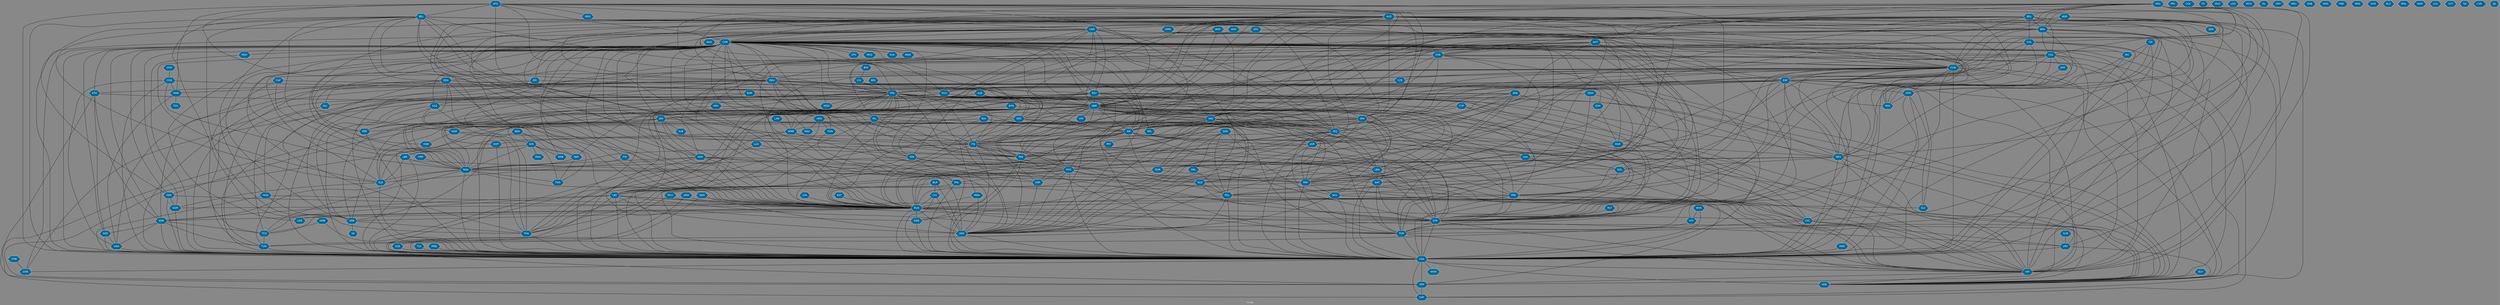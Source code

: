 // Countries together in item graph
graph {
	graph [bgcolor="#888888" fontcolor=white fontsize=12 label="Graph" outputorder=edgesfirst overlap=prism]
	node [color=white fillcolor="#006699" fontcolor=white fontname=Helvetica shape=hexagon style=filled]
	edge [arrowhead=open color=black fontcolor=white fontname=Courier fontsize=12]
		CAN [label=CAN]
		DEU [label=DEU]
		TZA [label=TZA]
		AUS [label=AUS]
		IRN [label=IRN]
		EGY [label=EGY]
		BRA [label=BRA]
		ISR [label=ISR]
		PSE [label=PSE]
		USA [label=USA]
		KOR [label=KOR]
		PRK [label=PRK]
		AFG [label=AFG]
		FRA [label=FRA]
		LBY [label=LBY]
		JPN [label=JPN]
		IRQ [label=IRQ]
		MEX [label=MEX]
		CHN [label=CHN]
		MLI [label=MLI]
		THA [label=THA]
		GRC [label=GRC]
		BEL [label=BEL]
		IDN [label=IDN]
		SYR [label=SYR]
		PHL [label=PHL]
		VEN [label=VEN]
		GBR [label=GBR]
		IND [label=IND]
		RUS [label=RUS]
		SWE [label=SWE]
		CMR [label=CMR]
		ECU [label=ECU]
		MYS [label=MYS]
		TUN [label=TUN]
		PAK [label=PAK]
		HTI [label=HTI]
		ARE [label=ARE]
		LBR [label=LBR]
		KAZ [label=KAZ]
		CUB [label=CUB]
		CZE [label=CZE]
		GMB [label=GMB]
		MAC [label=MAC]
		SLE [label=SLE]
		UKR [label=UKR]
		VAT [label=VAT]
		CPV [label=CPV]
		YEM [label=YEM]
		COL [label=COL]
		URY [label=URY]
		BOL [label=BOL]
		NZL [label=NZL]
		TUR [label=TUR]
		ITA [label=ITA]
		PRY [label=PRY]
		ESP [label=ESP]
		SOM [label=SOM]
		SRB [label=SRB]
		ARG [label=ARG]
		HRV [label=HRV]
		NPL [label=NPL]
		HKG [label=HKG]
		COD [label=COD]
		NGA [label=NGA]
		MMR [label=MMR]
		POL [label=POL]
		SDN [label=SDN]
		AZE [label=AZE]
		KEN [label=KEN]
		GRL [label=GRL]
		DNK [label=DNK]
		COG [label=COG]
		QAT [label=QAT]
		ZWE [label=ZWE]
		LKA [label=LKA]
		JOR [label=JOR]
		TWN [label=TWN]
		CHL [label=CHL]
		AUT [label=AUT]
		SAU [label=SAU]
		ZAF [label=ZAF]
		ROU [label=ROU]
		NER [label=NER]
		LBN [label=LBN]
		"CCK " [label="CCK "]
		GIN [label=GIN]
		ZMB [label=ZMB]
		PER [label=PER]
		WSM [label=WSM]
		SGP [label=SGP]
		IRL [label=IRL]
		NOR [label=NOR]
		FJI [label=FJI]
		MDA [label=MDA]
		NIC [label=NIC]
		ALB [label=ALB]
		DZA [label=DZA]
		BHR [label=BHR]
		CAF [label=CAF]
		MOZ [label=MOZ]
		NLD [label=NLD]
		KHM [label=KHM]
		PAN [label=PAN]
		HUN [label=HUN]
		GTM [label=GTM]
		GEO [label=GEO]
		MUS [label=MUS]
		UGA [label=UGA]
		PRT [label=PRT]
		CHE [label=CHE]
		BGD [label=BGD]
		SSD [label=SSD]
		EST [label=EST]
		LSO [label=LSO]
		UZB [label=UZB]
		MAR [label=MAR]
		CRI [label=CRI]
		LTU [label=LTU]
		BLR [label=BLR]
		CIV [label=CIV]
		FIN [label=FIN]
		MCO [label=MCO]
		HND [label=HND]
		KWT [label=KWT]
		BIH [label=BIH]
		BHS [label=BHS]
		SYC [label=SYC]
		ISL [label=ISL]
		ERI [label=ERI]
		GHA [label=GHA]
		MLT [label=MLT]
		ETH [label=ETH]
		MRT [label=MRT]
		BGR [label=BGR]
		SLV [label=SLV]
		MDV [label=MDV]
		VNM [label=VNM]
		ESH [label=ESH]
		MDG [label=MDG]
		CYP [label=CYP]
		GUY [label=GUY]
		LUX [label=LUX]
		GRD [label=GRD]
		BEN [label=BEN]
		TGO [label=TGO]
		SEN [label=SEN]
		DOM [label=DOM]
		TCD [label=TCD]
		TLS [label=TLS]
		JAM [label=JAM]
		NRU [label=NRU]
		RWA [label=RWA]
		ARM [label=ARM]
		XK [label=XK]
		SUR [label=SUR]
		OMN [label=OMN]
		BFA [label=BFA]
		GAB [label=GAB]
		BDI [label=BDI]
		MNE [label=MNE]
		DMA [label=DMA]
		LAO [label=LAO]
		MWI [label=MWI]
		MKD [label=MKD]
		AGO [label=AGO]
		SLB [label=SLB]
		GNQ [label=GNQ]
		SVN [label=SVN]
		VIR [label=VIR]
		LVA [label=LVA]
		BLZ [label=BLZ]
		MHL [label=MHL]
		NAM [label=NAM]
		GNB [label=GNB]
		LCA [label=LCA]
		SVK [label=SVK]
		VUT [label=VUT]
		ATG [label=ATG]
		TJK [label=TJK]
		BTN [label=BTN]
		"CXR " [label="CXR "]
		MNG [label=MNG]
		DJI [label=DJI]
			PRK -- SYR [weight=2]
			UGA -- USA [weight=5]
			COL -- ECU [weight=1]
			IDN -- MYS [weight=4]
			BEL -- RWA [weight=1]
			AUT -- MEX [weight=3]
			USA -- VAT [weight=45]
			CHN -- NPL [weight=9]
			FRA -- IRN [weight=1]
			CAF -- FRA [weight=1]
			CHN -- SRB [weight=16]
			CHN -- IRQ [weight=1]
			THA -- USA [weight=6]
			CUB -- HTI [weight=1]
			CAN -- GBR [weight=3]
			CHN -- SVK [weight=1]
			PRK -- SOM [weight=2]
			AGO -- TUR [weight=2]
			CHN -- MMR [weight=4]
			ARG -- USA [weight=1]
			CHL -- NIC [weight=2]
			CHN -- FIN [weight=1]
			AUS -- FRA [weight=2]
			MEX -- NZL [weight=1]
			CHN -- ZWE [weight=2]
			AUS -- JPN [weight=4]
			HKG -- TWN [weight=1]
			ALB -- GRC [weight=2]
			CHN -- PRK [weight=42]
			LBY -- USA [weight=9]
			COG -- RWA [weight=2]
			BGD -- GBR [weight=4]
			BEL -- PSE [weight=7]
			CUB -- DEU [weight=1]
			GBR -- VIR [weight=1]
			USA -- YEM [weight=81]
			ARG -- URY [weight=2]
			AUS -- PAK [weight=6]
			COG -- NGA [weight=2]
			RUS -- SDN [weight=2]
			CHN -- SDN [weight=4]
			CHE -- NLD [weight=1]
			ITA -- NGA [weight=1]
			ROU -- USA [weight=3]
			CHL -- PSE [weight=1]
			KOR -- PRK [weight=23]
			ISR -- ITA [weight=4]
			NGA -- USA [weight=11]
			BEL -- KEN [weight=3]
			KOR -- USA [weight=6]
			CAN -- VAT [weight=6]
			AFG -- CAN [weight=3]
			EGY -- PSE [weight=13]
			NGA -- TGO [weight=1]
			GBR -- VAT [weight=4]
			DOM -- GBR [weight=1]
			BOL -- SEN [weight=1]
			CHN -- IDN [weight=7]
			FRA -- SWE [weight=3]
			FRA -- LBY [weight=1]
			HUN -- USA [weight=3]
			CHN -- IND [weight=14]
			LKA -- MYS [weight=1]
			DEU -- IRQ [weight=9]
			CHE -- PSE [weight=4]
			ISR -- THA [weight=4]
			KOR -- VAT [weight=1]
			NLD -- UKR [weight=4]
			BRA -- GTM [weight=1]
			CAN -- CHN [weight=23]
			JPN -- RUS [weight=1]
			GBR -- IND [weight=7]
			ARE -- JOR [weight=4]
			DNK -- RUS [weight=1]
			GBR -- ZAF [weight=9]
			MMR -- MYS [weight=4]
			LBN -- SYR [weight=32]
			AZE -- USA [weight=2]
			RUS -- SRB [weight=2]
			BGD -- IND [weight=6]
			CHN -- FRA [weight=8]
			CUB -- VAT [weight=53]
			ALB -- ITA [weight=2]
			IDN -- NGA [weight=1]
			AUS -- SLE [weight=1]
			BRA -- IRL [weight=2]
			LKA -- VAT [weight=4]
			AUS -- KOR [weight=1]
			BOL -- VAT [weight=8]
			ARE -- LBY [weight=1]
			KEN -- USA [weight=2]
			CHL -- VAT [weight=6]
			CRI -- PAN [weight=1]
			CHL -- MEX [weight=1]
			CHN -- NIC [weight=10]
			AUS -- GBR [weight=8]
			IRN -- VAT [weight=1]
			IRN -- RUS [weight=16]
			USA -- ZAF [weight=13]
			CAN -- IDN [weight=2]
			CHN -- IRL [weight=4]
			IRL -- SLE [weight=1]
			BOL -- CHN [weight=5]
			CHN -- GNB [weight=1]
			DNK -- SAU [weight=10]
			SWE -- USA [weight=2]
			IRL -- NLD [weight=1]
			CHN -- ITA [weight=1]
			ARG -- ITA [weight=3]
			ITA -- POL [weight=2]
			FRA -- SYR [weight=19]
			MEX -- USA [weight=12]
			DEU -- PSE [weight=1]
			CHN -- MNG [weight=1]
			CAN -- CUB [weight=14]
			PSE -- TUR [weight=2]
			CAN -- FRA [weight=2]
			SOM -- USA [weight=11]
			LBR -- NLD [weight=1]
			CUB -- CZE [weight=2]
			FRA -- RUS [weight=63]
			GTM -- PAN [weight=1]
			IND -- SYC [weight=1]
			AUT -- UKR [weight=2]
			EGY -- IRQ [weight=2]
			POL -- RUS [weight=7]
			MEX -- VAT [weight=6]
			RUS -- SYC [weight=2]
			GBR -- USA [weight=41]
			GIN -- TGO [weight=1]
			ITA -- LBY [weight=1]
			GIN -- LBR [weight=3]
			GBR -- PRK [weight=2]
			EGY -- SYR [weight=2]
			PRK -- SYC [weight=2]
			AUT -- KAZ [weight=1]
			AUS -- UKR [weight=3]
			SYR -- USA [weight=21]
			LAO -- MMR [weight=1]
			ISR -- JOR [weight=7]
			IDN -- VAT [weight=1]
			AUS -- PRK [weight=1]
			CUB -- FRA [weight=6]
			BEL -- SRB [weight=1]
			IRN -- PRK [weight=2]
			DEU -- ECU [weight=4]
			ISR -- SYR [weight=46]
			CHN -- NLD [weight=1]
			COG -- USA [weight=1]
			HUN -- SRB [weight=2]
			IRQ -- USA [weight=30]
			CHN -- IRN [weight=5]
			CHE -- VAT [weight=7]
			HKG -- MAC [weight=2]
			FRA -- IRQ [weight=3]
			SUR -- URY [weight=1]
			BRA -- COL [weight=1]
			ARG -- GBR [weight=3]
			DOM -- VAT [weight=2]
			IRL -- USA [weight=1]
			KOR -- NGA [weight=1]
			RWA -- UGA [weight=1]
			KHM -- VNM [weight=1]
			ESP -- JOR [weight=1]
			ZMB -- ZWE [weight=2]
			AUS -- RUS [weight=1]
			MMR -- THA [weight=10]
			KAZ -- SRB [weight=2]
			MLI -- TUN [weight=1]
			AUT -- USA [weight=1]
			BOL -- PSE [weight=3]
			MDA -- UKR [weight=1]
			COL -- USA [weight=3]
			AUT -- GBR [weight=5]
			JOR -- USA [weight=5]
			PRK -- RUS [weight=24]
			KOR -- SLE [weight=1]
			BHR -- USA [weight=2]
			EGY -- TUR [weight=3]
			IRL -- ISR [weight=1]
			IND -- NPL [weight=2]
			DEU -- HUN [weight=2]
			AUS -- MYS [weight=1]
			ALB -- GBR [weight=1]
			COL -- MEX [weight=4]
			CUB -- MEX [weight=3]
			GTM -- HND [weight=1]
			CUB -- PAN [weight=4]
			PHL -- THA [weight=3]
			BEN -- GIN [weight=1]
			DEU -- MEX [weight=3]
			MEX -- VEN [weight=3]
			BRA -- VAT [weight=2]
			CAN -- USA [weight=8]
			NGA -- QAT [weight=1]
			URY -- USA [weight=63]
			AUT -- SAU [weight=3]
			JPN -- PER [weight=1]
			CHN -- TUR [weight=8]
			ISR -- PSE [weight=340]
			SLE -- USA [weight=1]
			SDN -- TCD [weight=1]
			PAK -- VAT [weight=5]
			KWT -- USA [weight=1]
			FRA -- IND [weight=3]
			ERI -- ETH [weight=2]
			AFG -- FRA [weight=23]
			CHL -- CUB [weight=1]
			CAN -- RUS [weight=3]
			CAN -- DEU [weight=1]
			SAU -- SYR [weight=1]
			GIN -- NGA [weight=1]
			CHE -- PHL [weight=9]
			CHN -- DEU [weight=2]
			BOL -- NOR [weight=1]
			HRV -- SRB [weight=1]
			SYC -- USA [weight=1]
			EST -- RUS [weight=4]
			CHE -- CUB [weight=4]
			AUS -- SGP [weight=2]
			CAN -- SYR [weight=7]
			SSD -- UGA [weight=2]
			AFG -- ESP [weight=2]
			BIH -- IRQ [weight=2]
			ITA -- UKR [weight=4]
			CUB -- KOR [weight=4]
			BOL -- CUB [weight=12]
			ERI -- GBR [weight=1]
			TUR -- USA [weight=7]
			FRA -- MLI [weight=22]
			LBY -- TUR [weight=3]
			BEL -- BRA [weight=1]
			CUB -- IRN [weight=7]
			BEL -- IRN [weight=1]
			EGY -- MAR [weight=3]
			ISR -- LBN [weight=14]
			CUB -- RUS [weight=5]
			CHL -- PER [weight=1]
			JPN -- SLB [weight=2]
			BEL -- USA [weight=6]
			PSE -- SYC [weight=1]
			COL -- CUB [weight=14]
			EGY -- QAT [weight=14]
			MAR -- NLD [weight=1]
			CHN -- MOZ [weight=2]
			AUS -- USA [weight=7]
			CYP -- SYR [weight=1]
			BDI -- FRA [weight=1]
			LBY -- UKR [weight=1]
			EGY -- ISR [weight=1]
			CAF -- TCD [weight=1]
			MMR -- NZL [weight=2]
			HRV -- IRN [weight=2]
			CHN -- SOM [weight=1]
			GBR -- HKG [weight=21]
			GUY -- VEN [weight=1]
			EGY -- NLD [weight=1]
			DEU -- RWA [weight=1]
			JPN -- PRK [weight=10]
			BLR -- UKR [weight=19]
			GBR -- SLE [weight=6]
			DZA -- TCD [weight=1]
			CHL -- FRA [weight=1]
			CHN -- JPN [weight=28]
			LKA -- NZL [weight=10]
			IRQ -- SYR [weight=59]
			SRB -- THA [weight=2]
			ISR -- USA [weight=31]
			DEU -- GRC [weight=10]
			GIN -- SLE [weight=12]
			COL -- PSE [weight=1]
			GBR -- RUS [weight=15]
			KEN -- SOM [weight=30]
			MYS -- UKR [weight=3]
			FRA -- MDG [weight=2]
			BOL -- MEX [weight=6]
			AUS -- IDN [weight=2]
			BLR -- LTU [weight=1]
			POL -- USA [weight=23]
			IND -- UKR [weight=3]
			BOL -- USA [weight=6]
			ISR -- PAK [weight=1]
			GBR -- SYR [weight=13]
			HKG -- IDN [weight=2]
			USA -- VEN [weight=60]
			MNE -- USA [weight=1]
			CUB -- ITA [weight=1]
			CAN -- GHA [weight=1]
			BGR -- RUS [weight=3]
			CHN -- THA [weight=26]
			HND -- USA [weight=2]
			IND -- PAK [weight=36]
			AUS -- DEU [weight=1]
			GBR -- NGA [weight=1]
			CHN -- KEN [weight=17]
			IND -- LKA [weight=1]
			IRL -- PSE [weight=10]
			GMB -- USA [weight=4]
			GBR -- ITA [weight=4]
			CHN -- ESP [weight=3]
			AUS -- OMN [weight=1]
			BRA -- ITA [weight=2]
			ARE -- IRQ [weight=1]
			AFG -- IRN [weight=6]
			TLS -- USA [weight=1]
			BOL -- ISR [weight=2]
			DZA -- ESH [weight=1]
			ARG -- CHL [weight=2]
			NLD -- SYR [weight=4]
			CHN -- SGP [weight=2]
			VAT -- VEN [weight=2]
			AFG -- BEL [weight=1]
			ESP -- GTM [weight=1]
			CUB -- PRK [weight=6]
			BTN -- IND [weight=1]
			BEN -- NGA [weight=1]
			AGO -- CHN [weight=3]
			CHN -- SSD [weight=4]
			DNK -- POL [weight=9]
			SSD -- USA [weight=1]
			POL -- UKR [weight=3]
			CAN -- IRQ [weight=1]
			CHN -- MYS [weight=3]
			SYR -- UKR [weight=1]
			QAT -- TUR [weight=1]
			JOR -- PAK [weight=2]
			AFG -- AUS [weight=1]
			IRN -- SAU [weight=1]
			FRA -- NGA [weight=9]
			BOL -- COL [weight=5]
			KEN -- RUS [weight=1]
			CUB -- SYC [weight=2]
			DZA -- RUS [weight=1]
			IRQ -- LBY [weight=3]
			DEU -- NGA [weight=1]
			FRA -- MYS [weight=1]
			ECU -- MEX [weight=3]
			NGA -- TCD [weight=4]
			JOR -- PSE [weight=7]
			SDN -- USA [weight=2]
			ISR -- RUS [weight=3]
			AUS -- IRN [weight=23]
			DEU -- VEN [weight=1]
			MEX -- NOR [weight=4]
			GBR -- GRC [weight=10]
			RUS -- VEN [weight=1]
			CRI -- USA [weight=2]
			CAN -- ISR [weight=4]
			AUS -- POL [weight=1]
			AFG -- ITA [weight=1]
			EGY -- NGA [weight=3]
			FRA -- PER [weight=1]
			ESP -- LBY [weight=1]
			PRT -- PSE [weight=6]
			NER -- NGA [weight=2]
			CHN -- PAK [weight=3]
			LBN -- USA [weight=2]
			IRL -- RUS [weight=1]
			SYR -- URY [weight=1]
			ECU -- VEN [weight=3]
			BFA -- CIV [weight=3]
			FRA -- VAT [weight=2]
			DOM -- POL [weight=1]
			CUB -- GTM [weight=1]
			COL -- PAN [weight=2]
			MDA -- RUS [weight=7]
			IND -- IRQ [weight=1]
			ATG -- CUB [weight=1]
			CHN -- PAN [weight=1]
			CIV -- FRA [weight=1]
			BEL -- DZA [weight=1]
			BEL -- RUS [weight=3]
			NIC -- PAN [weight=2]
			CHN -- DZA [weight=1]
			CUB -- USA [weight=565]
			ROU -- RUS [weight=1]
			GBR -- MMR [weight=14]
			FIN -- RUS [weight=4]
			SRB -- XK [weight=1]
			CHN -- VEN [weight=3]
			CHN -- VNM [weight=6]
			COD -- COG [weight=3]
			CHN -- SLE [weight=2]
			TCD -- TUN [weight=1]
			CYP -- GRC [weight=3]
			FRA -- UKR [weight=31]
			CYP -- ISR [weight=1]
			NGA -- PAK [weight=2]
			CRI -- NIC [weight=1]
			CHN -- HKG [weight=45]
			HKG -- USA [weight=2]
			FRA -- IDN [weight=4]
			JPN -- KHM [weight=1]
			ITA -- VEN [weight=1]
			ALB -- SRB [weight=1]
			SYR -- TUR [weight=23]
			IRQ -- KWT [weight=5]
			NZL -- PRK [weight=1]
			CHN -- MAC [weight=9]
			CHE -- RUS [weight=1]
			LBY -- SYR [weight=7]
			SAU -- YEM [weight=5]
			LBY -- SDN [weight=2]
			CHE -- SYR [weight=1]
			BIH -- SRB [weight=3]
			MDV -- USA [weight=1]
			AFG -- GBR [weight=15]
			ESH -- MAR [weight=1]
			DEU -- GBR [weight=4]
			BRA -- USA [weight=8]
			ARG -- VAT [weight=10]
			BHS -- HTI [weight=1]
			BOL -- IND [weight=2]
			BEL -- GRC [weight=6]
			LBR -- USA [weight=1]
			AUS -- LBN [weight=2]
			FRA -- VEN [weight=1]
			CHN -- ISR [weight=2]
			CHN -- ZAF [weight=3]
			JOR -- SYR [weight=55]
			BGR -- BRA [weight=1]
			CHN -- NGA [weight=1]
			ETH -- SDN [weight=1]
			MYS -- PHL [weight=7]
			PHL -- VAT [weight=5]
			PRK -- USA [weight=219]
			FRA -- LBN [weight=3]
			ARG -- CHN [weight=2]
			PAK -- YEM [weight=4]
			QAT -- SYR [weight=1]
			ARE -- USA [weight=23]
			ESP -- MEX [weight=1]
			AUT -- RUS [weight=1]
			AUS -- EGY [weight=5]
			BEL -- HUN [weight=1]
			BGD -- CHN [weight=1]
			GTM -- USA [weight=2]
			QAT -- USA [weight=17]
			ARM -- RUS [weight=1]
			AUS -- CAN [weight=2]
			CHN -- EGY [weight=3]
			CHL -- USA [weight=2]
			LVA -- RUS [weight=2]
			FRA -- NER [weight=1]
			IND -- USA [weight=11]
			RUS -- TCD [weight=2]
			CHN -- TWN [weight=22]
			AUT -- CHE [weight=1]
			ESP -- THA [weight=1]
			ECU -- PER [weight=1]
			ARE -- ZWE [weight=1]
			CAN -- ESP [weight=2]
			DZA -- FRA [weight=18]
			GBR -- PAK [weight=4]
			RUS -- TUR [weight=14]
			EGY -- USA [weight=21]
			KAZ -- THA [weight=2]
			SDN -- TUN [weight=1]
			COL -- JAM [weight=2]
			ISR -- MAR [weight=1]
			CHN -- KAZ [weight=14]
			GBR -- IRL [weight=12]
			GBR -- QAT [weight=2]
			BEL -- CUB [weight=1]
			BEL -- ITA [weight=3]
			FIN -- NGA [weight=1]
			AUS -- BRA [weight=1]
			CAF -- CMR [weight=1]
			FRA -- PAK [weight=1]
			IRN -- PSE [weight=3]
			BGR -- SYR [weight=2]
			IRN -- YEM [weight=23]
			CHE -- ZAF [weight=2]
			TUN -- USA [weight=3]
			FRA -- PRK [weight=1]
			BGR -- TUR [weight=1]
			IND -- ISR [weight=1]
			SGP -- UKR [weight=1]
			FRA -- USA [weight=11]
			JAM -- USA [weight=1]
			ESP -- SYR [weight=1]
			FRA -- GBR [weight=11]
			ITA -- TUR [weight=7]
			IRN -- IRQ [weight=65]
			ARG -- CHE [weight=1]
			CZE -- FRA [weight=1]
			BHR -- NGA [weight=1]
			GIN -- NER [weight=1]
			BEL -- PER [weight=1]
			RWA -- TZA [weight=1]
			ESP -- VEN [weight=6]
			TWN -- USA [weight=6]
			CHN -- MDG [weight=8]
			KHM -- THA [weight=1]
			CHE -- IRN [weight=6]
			GBR -- NZL [weight=1]
			IDN -- PHL [weight=1]
			POL -- SLV [weight=2]
			BOL -- UKR [weight=4]
			GIN -- GNB [weight=1]
			IRQ -- JOR [weight=3]
			BTN -- MMR [weight=1]
			CHN -- PHL [weight=10]
			CHN -- GRC [weight=2]
			KAZ -- RUS [weight=4]
			RUS -- UKR [weight=319]
			ITA -- USA [weight=6]
			IND -- ITA [weight=7]
			IRN -- USA [weight=62]
			FRA -- PSE [weight=44]
			GBR -- POL [weight=2]
			DZA -- TUN [weight=6]
			ESP -- USA [weight=3]
			CUB -- URY [weight=3]
			CHN -- KOR [weight=6]
			ISR -- UKR [weight=2]
			GEO -- RUS [weight=4]
			IRN -- SYR [weight=25]
			AFG -- UKR [weight=1]
			HTI -- TUR [weight=1]
			BHR -- GBR [weight=9]
			DEU -- UKR [weight=21]
			ESP -- QAT [weight=2]
			IND -- MMR [weight=1]
			CHN -- LBR [weight=1]
			BHR -- JOR [weight=1]
			GIN -- GNQ [weight=2]
			CAN -- UKR [weight=3]
			BOL -- ECU [weight=1]
			ETH -- GBR [weight=2]
			LTU -- USA [weight=3]
			CHN -- ETH [weight=1]
			PRK -- VEN [weight=5]
			HUN -- RUS [weight=2]
			DNK -- SWE [weight=1]
			BIH -- RUS [weight=2]
			DEU -- TUR [weight=5]
			BEL -- TUR [weight=1]
			BEN -- TGO [weight=1]
			ISR -- SYC [weight=2]
			KOR -- RUS [weight=9]
			RUS -- USA [weight=109]
			ARG -- BRA [weight=1]
			NGA -- RUS [weight=7]
			FRA -- ITA [weight=13]
			CUB -- PRT [weight=1]
			NLD -- POL [weight=5]
			BRA -- VEN [weight=2]
			CHN -- SYR [weight=1]
			CHE -- NGA [weight=1]
			FRA -- ISR [weight=8]
			BRA -- CHN [weight=2]
			AUS -- CHN [weight=7]
			IRQ -- TUR [weight=8]
			NGA -- SLE [weight=1]
			ARG -- CUB [weight=2]
			IRQ -- VAT [weight=9]
			ETH -- YEM [weight=11]
			JPN -- KOR [weight=15]
			BRA -- IND [weight=3]
			GRL -- POL [weight=4]
			LBY -- RUS [weight=1]
			SYC -- TUN [weight=3]
			COL -- ESP [weight=1]
			IDN -- SYR [weight=1]
			GBR -- IRN [weight=2]
			BRA -- CUB [weight=2]
			SYR -- VAT [weight=3]
			BGR -- ESP [weight=1]
			LTU -- RUS [weight=5]
			DNK -- GRL [weight=4]
			AUS -- SYR [weight=6]
			AUS -- VAT [weight=5]
			BOL -- ITA [weight=1]
			LUX -- PSE [weight=1]
			DZA -- NER [weight=2]
			ARG -- MEX [weight=1]
			JPN -- SYC [weight=1]
			LBY -- TUN [weight=12]
			CYP -- TUR [weight=3]
			MYS -- USA [weight=9]
			GBR -- KEN [weight=2]
			MYS -- RUS [weight=2]
			AFG -- COL [weight=1]
			IRQ -- MYS [weight=1]
			DNK -- ITA [weight=1]
			PAK -- THA [weight=1]
			IRQ -- LBN [weight=11]
			NIC -- USA [weight=2]
			AFG -- USA [weight=90]
			GMB -- TCD [weight=1]
			TUR -- VAT [weight=5]
			MYS -- SYR [weight=1]
			CHN -- MDV [weight=4]
			PER -- USA [weight=1]
			IRN -- ISR [weight=10]
			BEL -- FRA [weight=5]
			RUS -- UZB [weight=5]
			FRA -- KAZ [weight=4]
			GBR -- PSE [weight=3]
			LBY -- TCD [weight=2]
			SDN -- SSD [weight=32]
			CUB -- SLE [weight=3]
			AUS -- PSE [weight=1]
			GBR -- THA [weight=12]
			AFG -- SYC [weight=1]
			DEU -- SYR [weight=5]
			GBR -- JPN [weight=1]
			ECU -- USA [weight=2]
			BEL -- DEU [weight=1]
			POL -- VAT [weight=2]
			CHN -- GIN [weight=1]
			AFG -- DEU [weight=11]
			PSE -- SWE [weight=2]
			IDN -- USA [weight=6]
			ARE -- GBR [weight=3]
			MYS -- THA [weight=5]
			DZA -- SDN [weight=1]
			ARG -- MYS [weight=1]
			ARE -- PAK [weight=1]
			DEU -- RUS [weight=50]
			JPN -- USA [weight=14]
			BRA -- MEX [weight=2]
			CHN -- USA [weight=110]
			GRC -- TUR [weight=6]
			COL -- DEU [weight=1]
			EGY -- KWT [weight=4]
			CHN -- GBR [weight=29]
			NOR -- RUS [weight=5]
			LBN -- NLD [weight=2]
			CHN -- COL [weight=2]
			COG -- EGY [weight=2]
			RUS -- SYR [weight=51]
			BLR -- RUS [weight=5]
			DEU -- ITA [weight=12]
			SLE -- SOM [weight=1]
			GBR -- ISR [weight=1]
			COL -- VEN [weight=1]
			ITA -- VAT [weight=12]
			AUS -- YEM [weight=4]
			CHE -- ISR [weight=1]
			CHN -- ECU [weight=2]
			URY -- VEN [weight=2]
			YEM -- ZAF [weight=36]
			CHL -- ESP [weight=9]
			KAZ -- USA [weight=7]
			EGY -- GBR [weight=19]
			UKR -- USA [weight=29]
			GRC -- ISR [weight=13]
			PSE -- USA [weight=13]
			CHN -- MAR [weight=1]
			COG -- UGA [weight=7]
			GTM -- SLV [weight=3]
			GEO -- USA [weight=1]
			IDN -- SGP [weight=36]
			MLT -- SYR [weight=3]
			MEX -- MYS [weight=1]
			ESP -- VAT [weight=2]
			GBR -- IRQ [weight=15]
			CHN -- CUB [weight=19]
			DZA -- MLI [weight=1]
			CMR -- NGA [weight=4]
			GRC -- RUS [weight=6]
			DEU -- FRA [weight=33]
			CHN -- VAT [weight=17]
			PHL -- USA [weight=13]
			CAN -- EGY [weight=9]
			PAK -- USA [weight=34]
			CRI -- GTM [weight=1]
			ARE -- SAU [weight=1]
			CAN -- GRC [weight=2]
			CHN -- KHM [weight=3]
			GRC -- SYR [weight=3]
			ITA -- SYR [weight=2]
			ARG -- BOL [weight=2]
			CHN -- NZL [weight=1]
			GRC -- MDA [weight=1]
			BOL -- VEN [weight=2]
			SYC -- URY [weight=2]
			MAR -- MEX [weight=1]
			AUS -- NZL [weight=1]
			LUX -- USA [weight=1]
			DZA -- LBY [weight=1]
			ETH -- SSD [weight=1]
			BGR -- DEU [weight=1]
			BEN -- NER [weight=1]
			LTU -- UKR [weight=3]
			CHN -- GEO [weight=1]
			AUS -- LKA [weight=1]
			CHN -- UKR [weight=1]
			EGY -- IRL [weight=1]
			AFG -- IND [weight=1]
			MMR -- USA [weight=3]
			LBR -- SLE [weight=7]
			GEO -- UKR [weight=2]
			ESP -- SRB [weight=1]
			BOL -- PER [weight=2]
			ESP -- GBR [weight=3]
			CUB -- UKR [weight=1]
			EGY -- LBY [weight=5]
			ITA -- RUS [weight=2]
			ATG -- CHN [weight=1]
			CAN -- ERI [weight=1]
			IRN -- PAK [weight=1]
			ARG -- NLD [weight=1]
			ARM -- AZE [weight=1]
			USA -- ZWE [weight=1]
			SDN -- UGA [weight=2]
			DEU -- ISR [weight=2]
			BHS -- USA [weight=1]
			CAN -- ECU [weight=2]
			ITA -- PSE [weight=1]
			CUB -- VEN [weight=24]
			LBR -- NGA [weight=2]
			NOR -- PAK [weight=1]
			FRA -- JPN [weight=3]
			GRC -- ITA [weight=21]
			IND -- NOR [weight=1]
			BOL -- BRA [weight=2]
			MYS -- NLD [weight=2]
			AFG -- CHN [weight=4]
			BIH -- SYR [weight=3]
			ESP -- ISR [weight=1]
			AUS -- IND [weight=8]
			IND -- RUS [weight=42]
			GBR -- TUR [weight=6]
			KHM -- LBN [weight=1]
			NGA -- SDN [weight=1]
			ESP -- SLV [weight=1]
			AFG -- GRD [weight=1]
			KOR -- SGP [weight=2]
			CUB -- POL [weight=1]
			MYS -- SGP [weight=3]
			LBN -- QAT [weight=3]
			GBR -- UKR [weight=3]
			BEL -- IRQ [weight=4]
			AFG -- THA [weight=2]
			CHN -- CPV [weight=1]
			IND -- SYR [weight=1]
			BEL -- LBN [weight=2]
			CHN -- RUS [weight=20]
			SYC -- VEN [weight=2]
			FRA -- IRL [weight=3]
			DEU -- USA [weight=11]
			PAK -- SAU [weight=1]
			CHN -- UZB [weight=1]
			USA -- WSM [weight=3]
			ESP -- IRQ [weight=1]
			ESP -- MAR [weight=4]
			BOL -- CHL [weight=21]
			BEL -- ESP [weight=4]
			NER -- TGO [weight=1]
			GBR -- LBN [weight=2]
			RUS -- SWE [weight=14]
			GBR -- MYS [weight=1]
			FRA -- TUN [weight=1]
			AFG -- PAK [weight=38]
			VAT -- YEM [weight=5]
			GBR -- LKA [weight=1]
			CUB -- ESP [weight=10]
			DEU -- UGA [weight=1]
			SAU -- USA [weight=2]
}